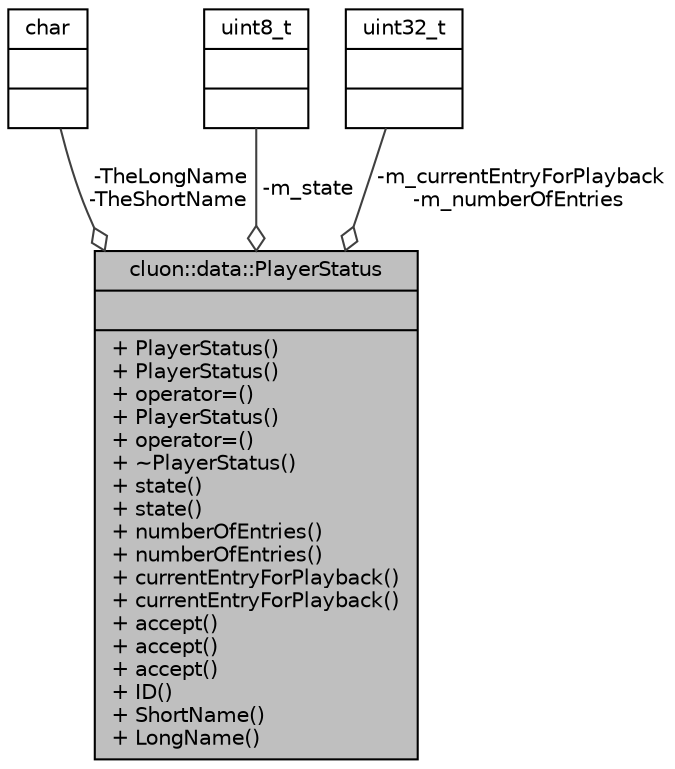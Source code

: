 digraph "cluon::data::PlayerStatus"
{
 // LATEX_PDF_SIZE
  edge [fontname="Helvetica",fontsize="10",labelfontname="Helvetica",labelfontsize="10"];
  node [fontname="Helvetica",fontsize="10",shape=record];
  Node1 [label="{cluon::data::PlayerStatus\n||+ PlayerStatus()\l+ PlayerStatus()\l+ operator=()\l+ PlayerStatus()\l+ operator=()\l+ ~PlayerStatus()\l+ state()\l+ state()\l+ numberOfEntries()\l+ numberOfEntries()\l+ currentEntryForPlayback()\l+ currentEntryForPlayback()\l+ accept()\l+ accept()\l+ accept()\l+ ID()\l+ ShortName()\l+ LongName()\l}",height=0.2,width=0.4,color="black", fillcolor="grey75", style="filled", fontcolor="black",tooltip=" "];
  Node2 -> Node1 [color="grey25",fontsize="10",style="solid",label=" -TheLongName\n-TheShortName" ,arrowhead="odiamond"];
  Node2 [label="{char\n||}",height=0.2,width=0.4,color="black", fillcolor="white", style="filled",tooltip=" "];
  Node3 -> Node1 [color="grey25",fontsize="10",style="solid",label=" -m_state" ,arrowhead="odiamond"];
  Node3 [label="{uint8_t\n||}",height=0.2,width=0.4,color="black", fillcolor="white", style="filled",tooltip=" "];
  Node4 -> Node1 [color="grey25",fontsize="10",style="solid",label=" -m_currentEntryForPlayback\n-m_numberOfEntries" ,arrowhead="odiamond"];
  Node4 [label="{uint32_t\n||}",height=0.2,width=0.4,color="black", fillcolor="white", style="filled",tooltip=" "];
}
